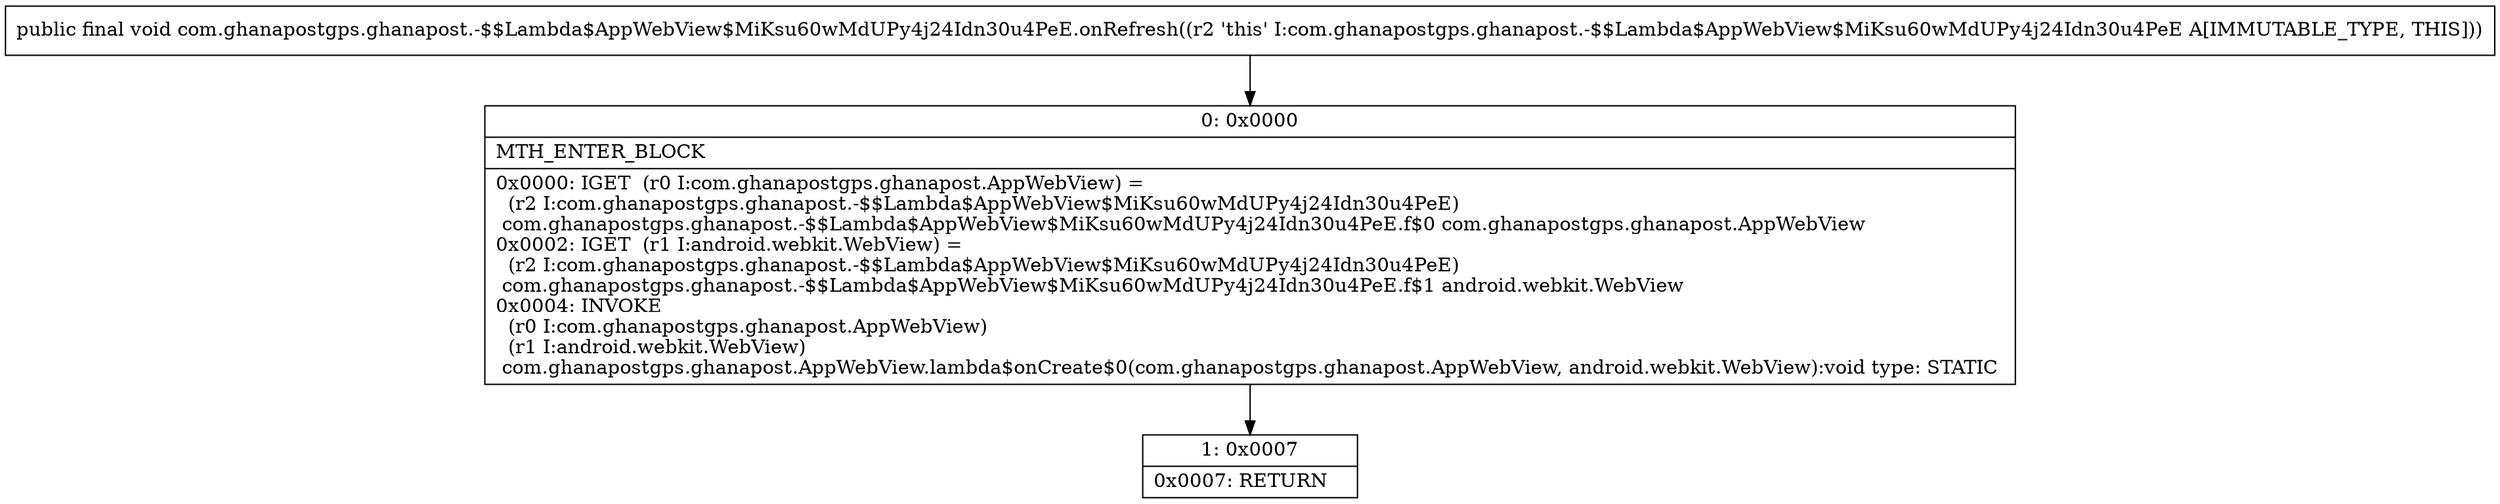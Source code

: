 digraph "CFG forcom.ghanapostgps.ghanapost.\-$$Lambda$AppWebView$MiKsu60wMdUPy4j24Idn30u4PeE.onRefresh()V" {
Node_0 [shape=record,label="{0\:\ 0x0000|MTH_ENTER_BLOCK\l|0x0000: IGET  (r0 I:com.ghanapostgps.ghanapost.AppWebView) = \l  (r2 I:com.ghanapostgps.ghanapost.\-$$Lambda$AppWebView$MiKsu60wMdUPy4j24Idn30u4PeE)\l com.ghanapostgps.ghanapost.\-$$Lambda$AppWebView$MiKsu60wMdUPy4j24Idn30u4PeE.f$0 com.ghanapostgps.ghanapost.AppWebView \l0x0002: IGET  (r1 I:android.webkit.WebView) = \l  (r2 I:com.ghanapostgps.ghanapost.\-$$Lambda$AppWebView$MiKsu60wMdUPy4j24Idn30u4PeE)\l com.ghanapostgps.ghanapost.\-$$Lambda$AppWebView$MiKsu60wMdUPy4j24Idn30u4PeE.f$1 android.webkit.WebView \l0x0004: INVOKE  \l  (r0 I:com.ghanapostgps.ghanapost.AppWebView)\l  (r1 I:android.webkit.WebView)\l com.ghanapostgps.ghanapost.AppWebView.lambda$onCreate$0(com.ghanapostgps.ghanapost.AppWebView, android.webkit.WebView):void type: STATIC \l}"];
Node_1 [shape=record,label="{1\:\ 0x0007|0x0007: RETURN   \l}"];
MethodNode[shape=record,label="{public final void com.ghanapostgps.ghanapost.\-$$Lambda$AppWebView$MiKsu60wMdUPy4j24Idn30u4PeE.onRefresh((r2 'this' I:com.ghanapostgps.ghanapost.\-$$Lambda$AppWebView$MiKsu60wMdUPy4j24Idn30u4PeE A[IMMUTABLE_TYPE, THIS])) }"];
MethodNode -> Node_0;
Node_0 -> Node_1;
}

